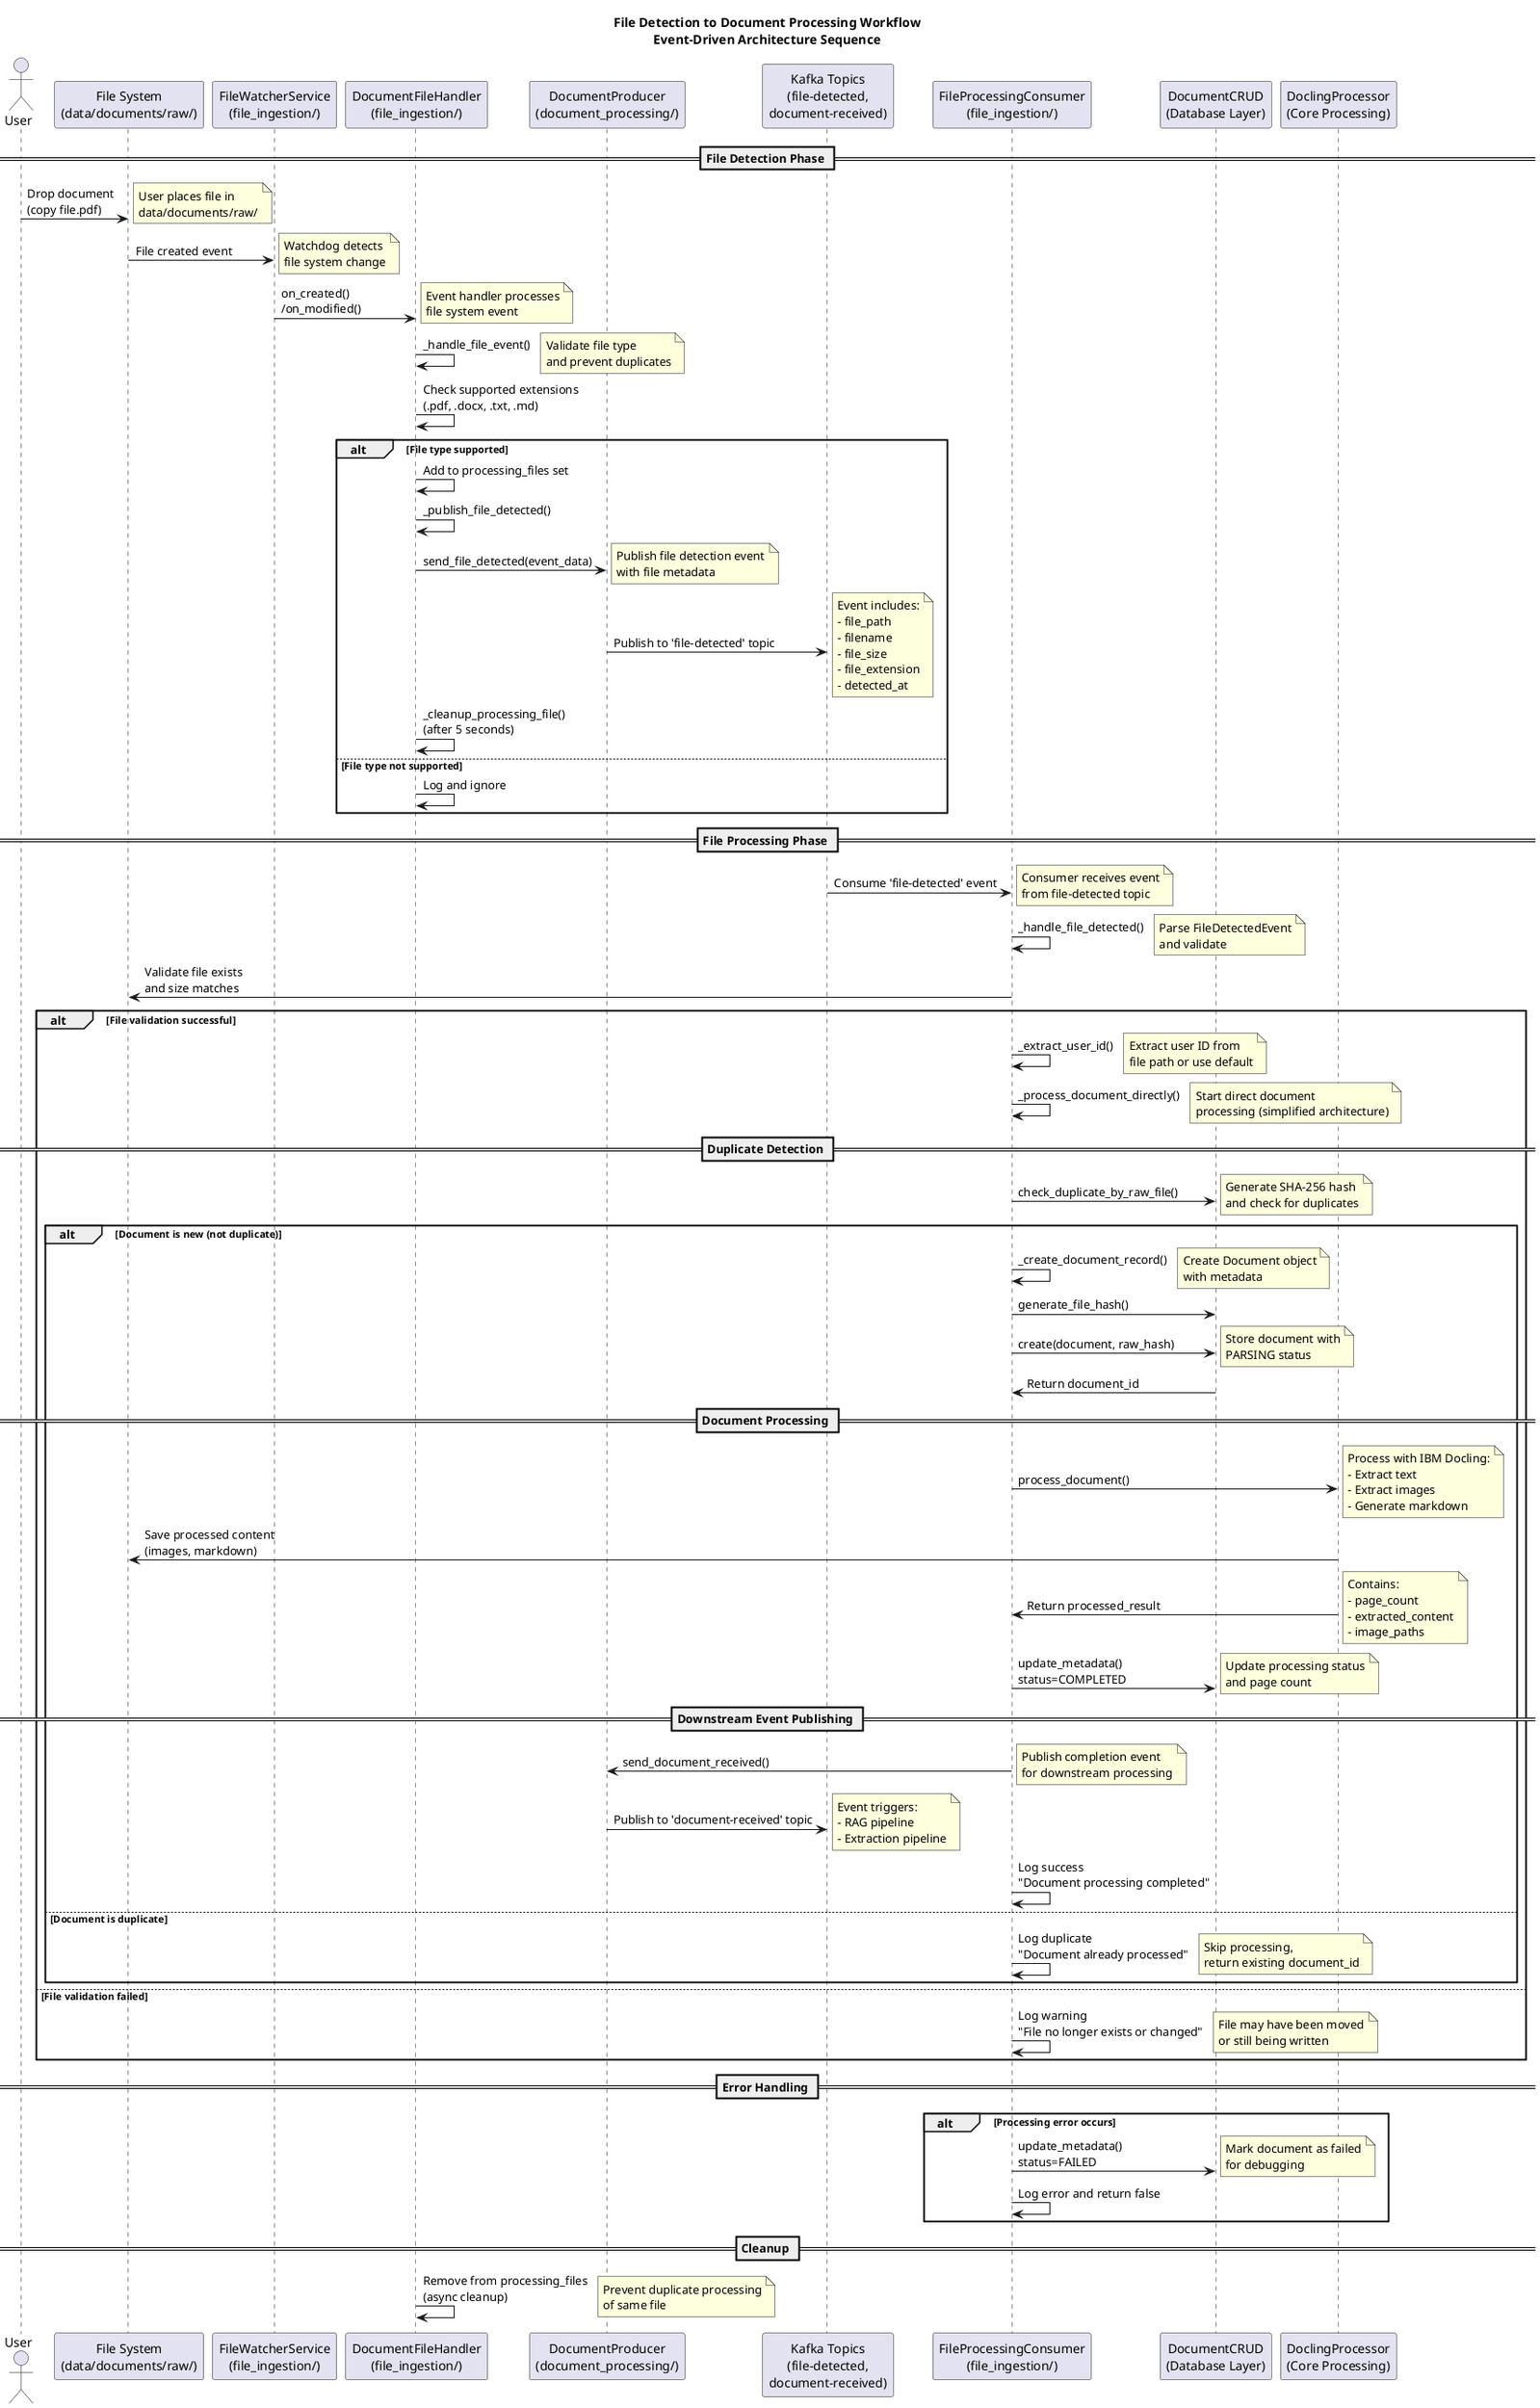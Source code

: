 @startuml workflow_file_detection_to_processing

title File Detection to Document Processing Workflow\nEvent-Driven Architecture Sequence

actor User as "User"
participant FileSystem as "File System\n(data/documents/raw/)"
participant FileWatcher as "FileWatcherService\n(file_ingestion/)"
participant FileHandler as "DocumentFileHandler\n(file_ingestion/)"
participant DocProducer as "DocumentProducer\n(document_processing/)"
participant Kafka as "Kafka Topics\n(file-detected,\ndocument-received)"
participant FileConsumer as "FileProcessingConsumer\n(file_ingestion/)"
participant Database as "DocumentCRUD\n(Database Layer)"
participant DoclingProc as "DoclingProcessor\n(Core Processing)"

== File Detection Phase ==

User -> FileSystem: Drop document\n(copy file.pdf)
note right: User places file in\ndata/documents/raw/

FileSystem -> FileWatcher: File created event
note right: Watchdog detects\nfile system change

FileWatcher -> FileHandler: on_created()\n/on_modified()
note right: Event handler processes\nfile system event

FileHandler -> FileHandler: _handle_file_event()
note right: Validate file type\nand prevent duplicates

FileHandler -> FileHandler: Check supported extensions\n(.pdf, .docx, .txt, .md)
alt File type supported
    FileHandler -> FileHandler: Add to processing_files set
    FileHandler -> FileHandler: _publish_file_detected()
    
    FileHandler -> DocProducer: send_file_detected(event_data)
    note right: Publish file detection event\nwith file metadata
    
    DocProducer -> Kafka: Publish to 'file-detected' topic
    note right: Event includes:\n- file_path\n- filename\n- file_size\n- file_extension\n- detected_at
    
    FileHandler -> FileHandler: _cleanup_processing_file()\n(after 5 seconds)
else File type not supported
    FileHandler -> FileHandler: Log and ignore
end

== File Processing Phase ==

Kafka -> FileConsumer: Consume 'file-detected' event
note right: Consumer receives event\nfrom file-detected topic

FileConsumer -> FileConsumer: _handle_file_detected()
note right: Parse FileDetectedEvent\nand validate

FileConsumer -> FileSystem: Validate file exists\nand size matches
alt File validation successful
    FileConsumer -> FileConsumer: _extract_user_id()
    note right: Extract user ID from\nfile path or use default
    
    FileConsumer -> FileConsumer: _process_document_directly()
    note right: Start direct document\nprocessing (simplified architecture)
    
    == Duplicate Detection ==
    
    FileConsumer -> Database: check_duplicate_by_raw_file()
    note right: Generate SHA-256 hash\nand check for duplicates
    
    alt Document is new (not duplicate)
        FileConsumer -> FileConsumer: _create_document_record()
        note right: Create Document object\nwith metadata
        
        FileConsumer -> Database: generate_file_hash()
        FileConsumer -> Database: create(document, raw_hash)
        note right: Store document with\nPARSING status
        
        Database -> FileConsumer: Return document_id
        
        == Document Processing ==
        
        FileConsumer -> DoclingProc: process_document()
        note right: Process with IBM Docling:\n- Extract text\n- Extract images\n- Generate markdown
        
        DoclingProc -> FileSystem: Save processed content\n(images, markdown)
        DoclingProc -> FileConsumer: Return processed_result
        note right: Contains:\n- page_count\n- extracted_content\n- image_paths
        
        FileConsumer -> Database: update_metadata()\nstatus=COMPLETED
        note right: Update processing status\nand page count
        
        == Downstream Event Publishing ==
        
        FileConsumer -> DocProducer: send_document_received()
        note right: Publish completion event\nfor downstream processing
        
        DocProducer -> Kafka: Publish to 'document-received' topic
        note right: Event triggers:\n- RAG pipeline\n- Extraction pipeline
        
        FileConsumer -> FileConsumer: Log success\n"Document processing completed"
        
    else Document is duplicate
        FileConsumer -> FileConsumer: Log duplicate\n"Document already processed"
        note right: Skip processing,\nreturn existing document_id
    end
    
else File validation failed
    FileConsumer -> FileConsumer: Log warning\n"File no longer exists or changed"
    note right: File may have been moved\nor still being written
end

== Error Handling ==

alt Processing error occurs
    FileConsumer -> Database: update_metadata()\nstatus=FAILED
    note right: Mark document as failed\nfor debugging
    
    FileConsumer -> FileConsumer: Log error and return false
end

== Cleanup ==

FileHandler -> FileHandler: Remove from processing_files\n(async cleanup)
note right: Prevent duplicate processing\nof same file

@enduml
